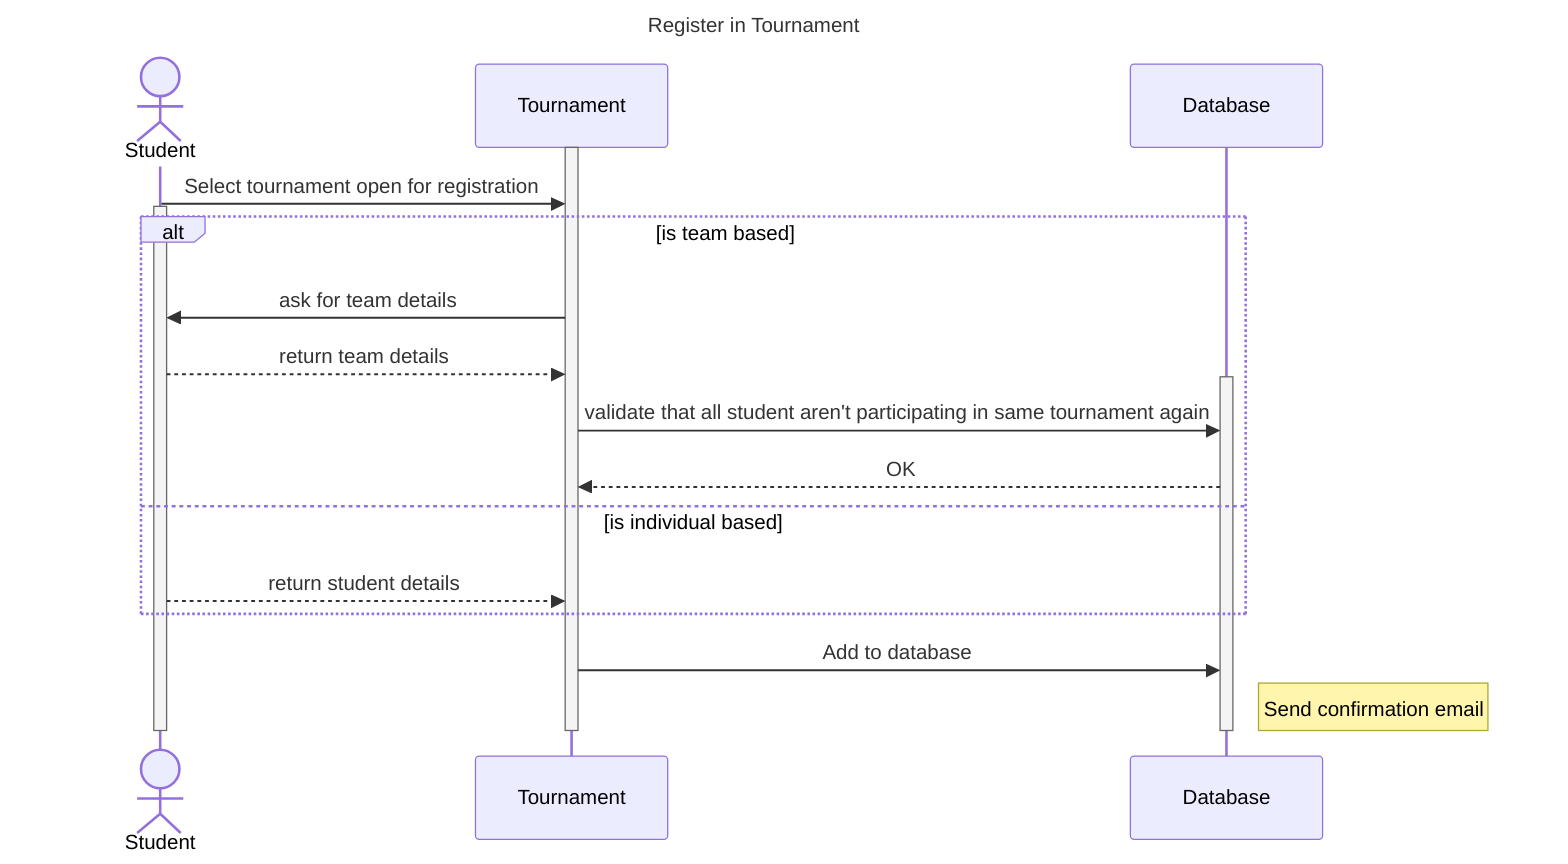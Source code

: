 ---
title: Register in Tournament
---
sequenceDiagram
    actor student as Student

    participant tournament as Tournament
    participant database as Database

    activate tournament
    student ->> tournament: Select tournament open for registration
    activate student
    alt is team based
        tournament ->> student: ask for team details
        student -->>  tournament: return team details

        activate database
        tournament ->> database: validate that all student aren't participating in same tournament again
        database -->>  tournament: OK
    else is individual based
        student -->>  tournament: return student details
    end

    tournament ->> database: Add to database
    Note right of database: Send confirmation email
    deactivate student
    deactivate tournament
    deactivate database